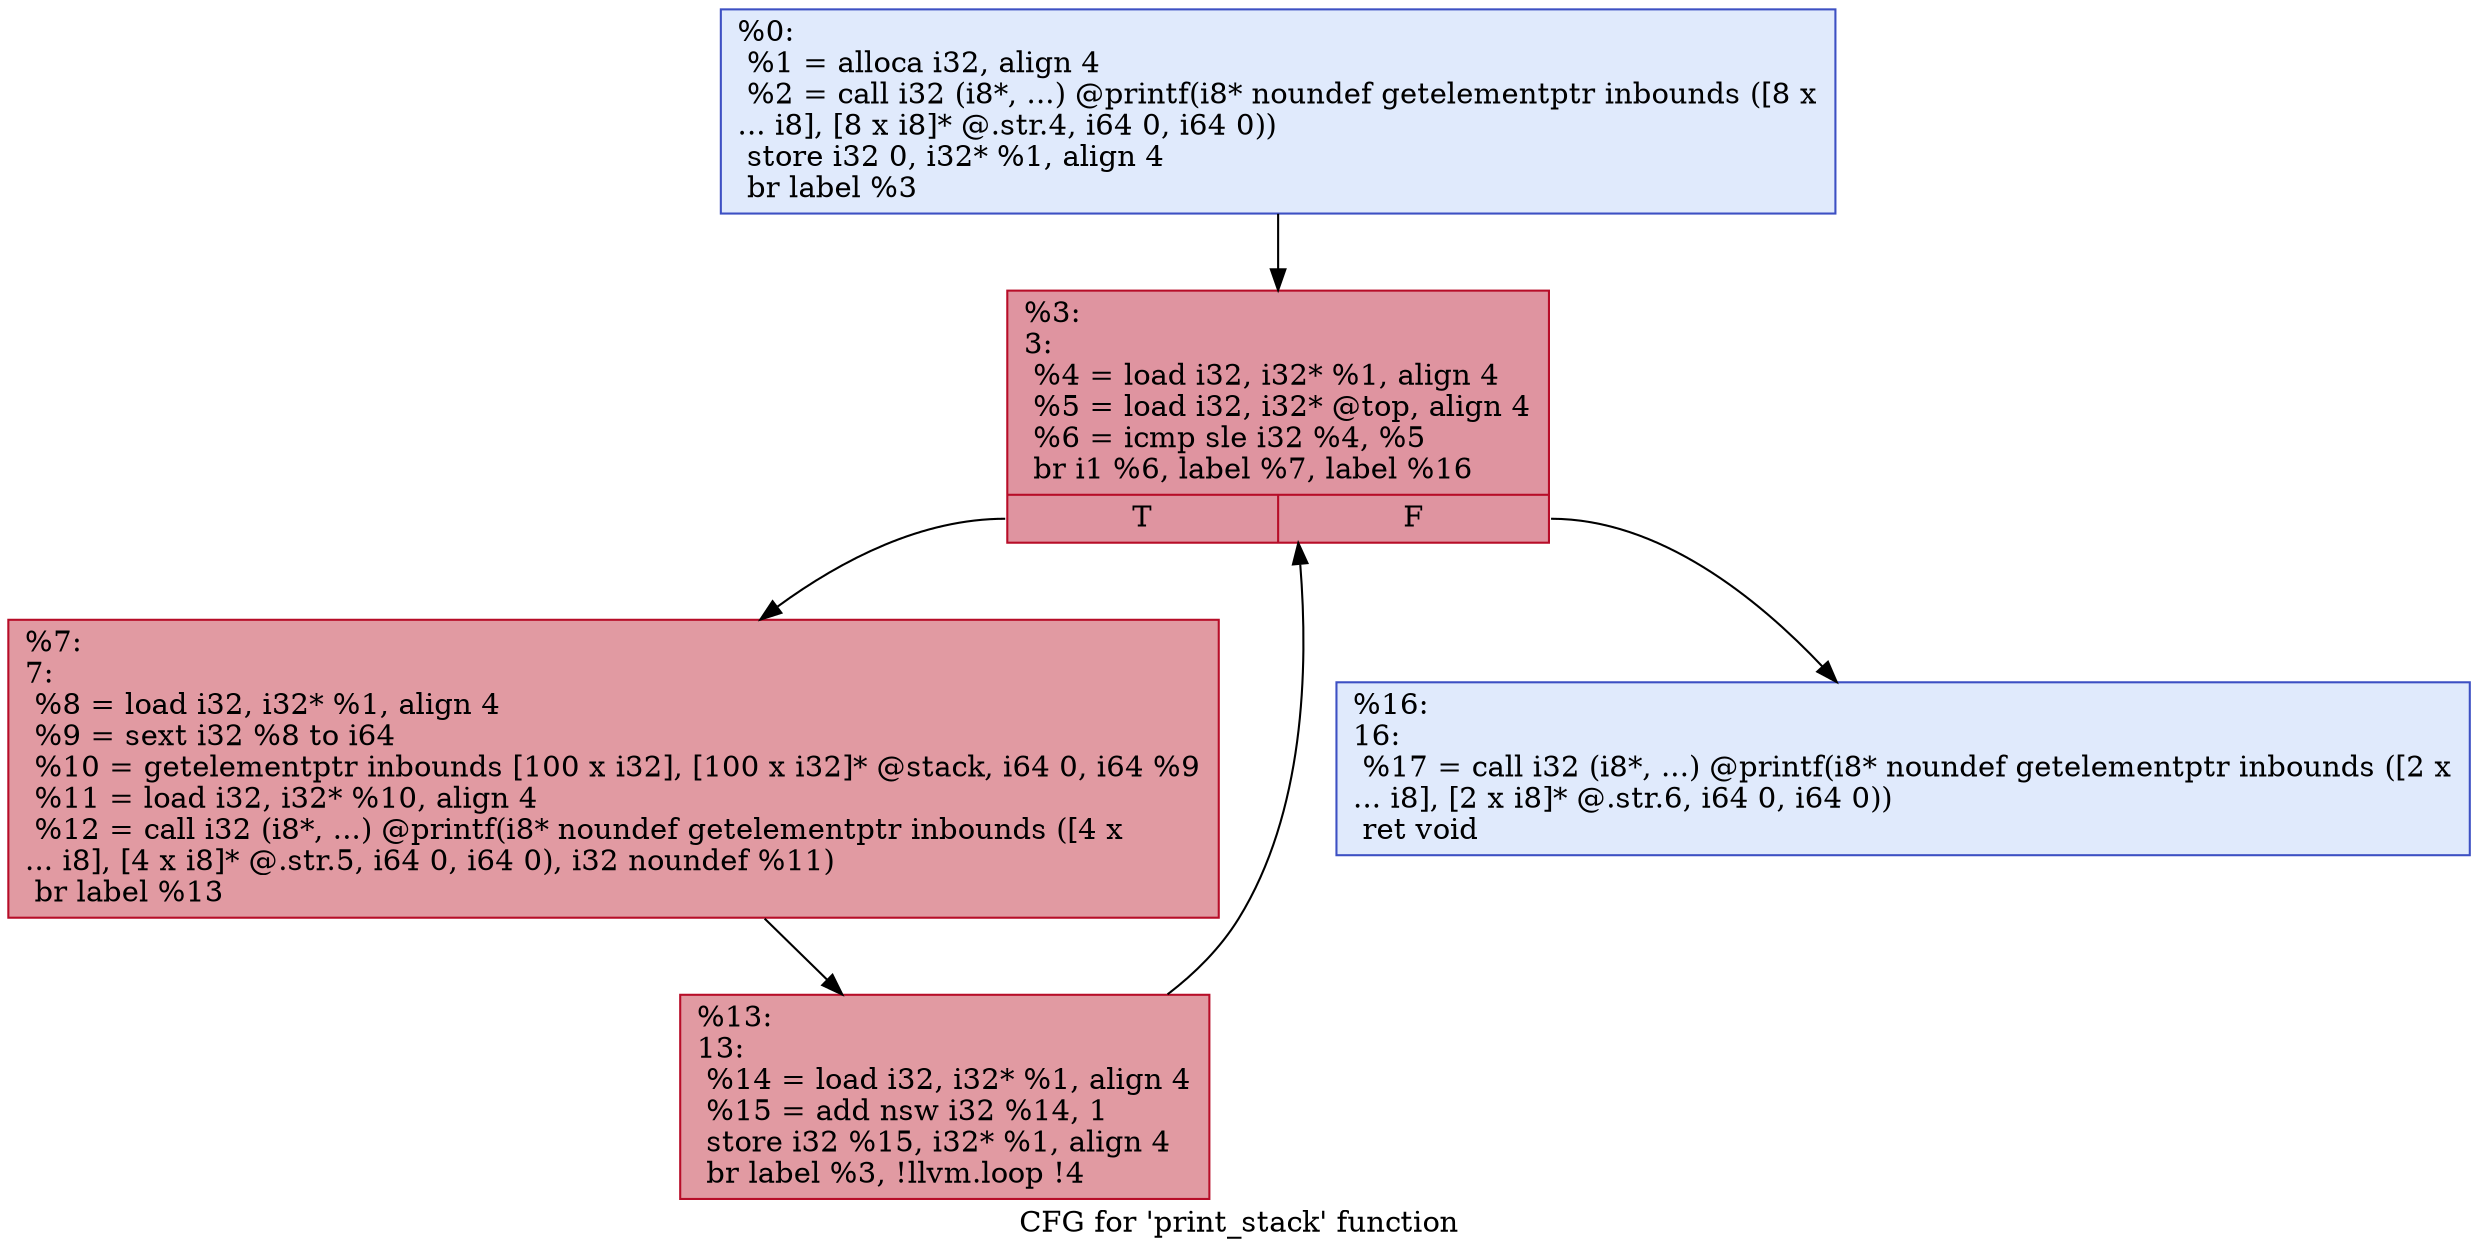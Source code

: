 digraph "CFG for 'print_stack' function" {
	label="CFG for 'print_stack' function";

	Node0x55b8d9cbd760 [shape=record,color="#3d50c3ff", style=filled, fillcolor="#b9d0f970",label="{%0:\l  %1 = alloca i32, align 4\l  %2 = call i32 (i8*, ...) @printf(i8* noundef getelementptr inbounds ([8 x\l... i8], [8 x i8]* @.str.4, i64 0, i64 0))\l  store i32 0, i32* %1, align 4\l  br label %3\l}"];
	Node0x55b8d9cbd760 -> Node0x55b8d9cbdab0;
	Node0x55b8d9cbdab0 [shape=record,color="#b70d28ff", style=filled, fillcolor="#b70d2870",label="{%3:\l3:                                                \l  %4 = load i32, i32* %1, align 4\l  %5 = load i32, i32* @top, align 4\l  %6 = icmp sle i32 %4, %5\l  br i1 %6, label %7, label %16\l|{<s0>T|<s1>F}}"];
	Node0x55b8d9cbdab0:s0 -> Node0x55b8d9cbdd30;
	Node0x55b8d9cbdab0:s1 -> Node0x55b8d9cbdd80;
	Node0x55b8d9cbdd30 [shape=record,color="#b70d28ff", style=filled, fillcolor="#bb1b2c70",label="{%7:\l7:                                                \l  %8 = load i32, i32* %1, align 4\l  %9 = sext i32 %8 to i64\l  %10 = getelementptr inbounds [100 x i32], [100 x i32]* @stack, i64 0, i64 %9\l  %11 = load i32, i32* %10, align 4\l  %12 = call i32 (i8*, ...) @printf(i8* noundef getelementptr inbounds ([4 x\l... i8], [4 x i8]* @.str.5, i64 0, i64 0), i32 noundef %11)\l  br label %13\l}"];
	Node0x55b8d9cbdd30 -> Node0x55b8d9cbe270;
	Node0x55b8d9cbe270 [shape=record,color="#b70d28ff", style=filled, fillcolor="#bb1b2c70",label="{%13:\l13:                                               \l  %14 = load i32, i32* %1, align 4\l  %15 = add nsw i32 %14, 1\l  store i32 %15, i32* %1, align 4\l  br label %3, !llvm.loop !4\l}"];
	Node0x55b8d9cbe270 -> Node0x55b8d9cbdab0;
	Node0x55b8d9cbdd80 [shape=record,color="#3d50c3ff", style=filled, fillcolor="#b9d0f970",label="{%16:\l16:                                               \l  %17 = call i32 (i8*, ...) @printf(i8* noundef getelementptr inbounds ([2 x\l... i8], [2 x i8]* @.str.6, i64 0, i64 0))\l  ret void\l}"];
}
